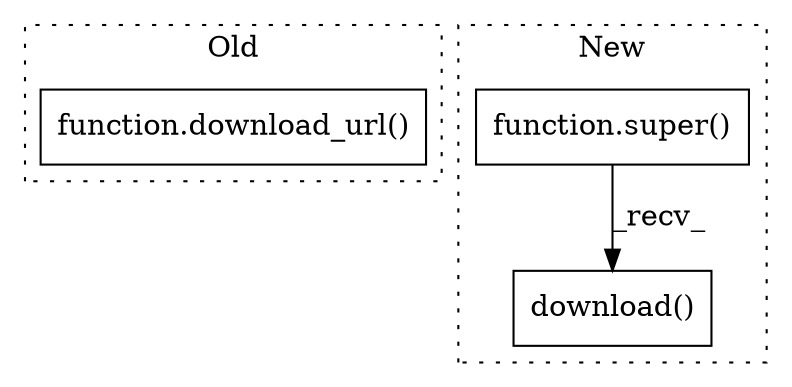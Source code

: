 digraph G {
subgraph cluster0 {
1 [label="function.download_url()" a="75" s="583,622" l="13,1" shape="box"];
label = "Old";
style="dotted";
}
subgraph cluster1 {
2 [label="download()" a="75" s="6004" l="18" shape="box"];
3 [label="function.super()" a="75" s="6004" l="7" shape="box"];
label = "New";
style="dotted";
}
3 -> 2 [label="_recv_"];
}